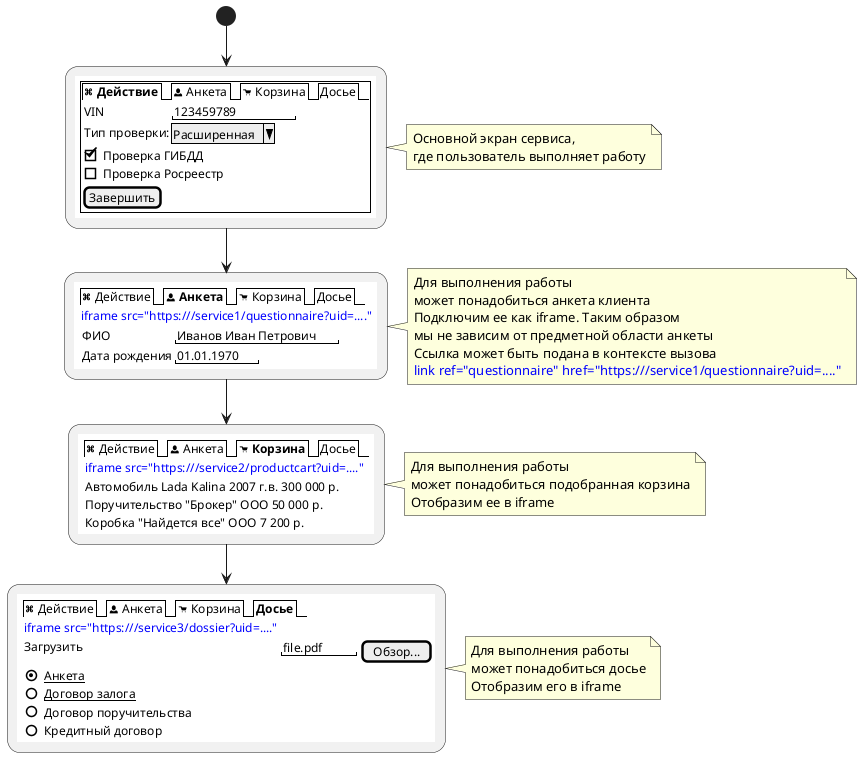 @startuml
(*) --> "
{{
salt
{+
{
{/ <b><&command> Действие | <&person> Анкета | <&cart> Корзина | Досье  }
{
{ VIN | "123459789      "
Тип проверки: | ^Расширенная^ }
[X] Проверка ГИБДД
[ ] Проверка Росреестр
}
[Завершить]
}
}

}}
" as action

note right
    Основной экран сервиса,
    где пользователь выполняет работу
end note

action -down-> "
{{
salt
{
{/ <&command> Действие | <b><&person> Анкета | <&cart> Корзина | Досье  }
{
 <color:Blue>iframe src="https:///service1/questionnaire?uid=...."
{ ФИО | "Иванов Иван Петрович"
Дата рождения | "01.01.1970" }
}
}
}}
" as questionnaire

note right
    Для выполнения работы
    может понадобиться анкета клиента
    Подключим ее как iframe. Таким образом
    мы не зависим от предметной области анкеты
    Ссылка может быть подана в контексте вызова
    <color blue>link ref="questionnaire" href="https:///service1/questionnaire?uid=...."</color>
end note


questionnaire -down-> "
{{
salt
{
{/ <&command> Действие | <&person> Анкета | <b><&cart> Корзина | Досье  }
{
 <color:Blue>iframe src="https:///service2/productcart?uid=...."
Автомобиль Lada Kalina 2007 г.в. 300 000 р.
Поручительство "Брокер" ООО 50 000 р.
Коробка "Найдется все" ООО 7 200 р.}
}
}}
" as productcart

note right
    Для выполнения работы
    может понадобиться подобранная корзина
    Отобразим ее в iframe
end note

productcart -down-> "
{{
salt
{
{/ <&command> Действие | <&person> Анкета | <&cart> Корзина | <b>Досье  }
{
 <color:Blue>iframe src="https:///service3/dossier?uid=...."

Загрузить { "file.pdf " | [Обзор...] }
(X) __Анкета__
() __Договор залога__
() Договор поручительства
() Кредитный договор
}
}
}}
" as dossier

note right
    Для выполнения работы
    может понадобиться досье
    Отобразим его в iframe
end note

@enduml
